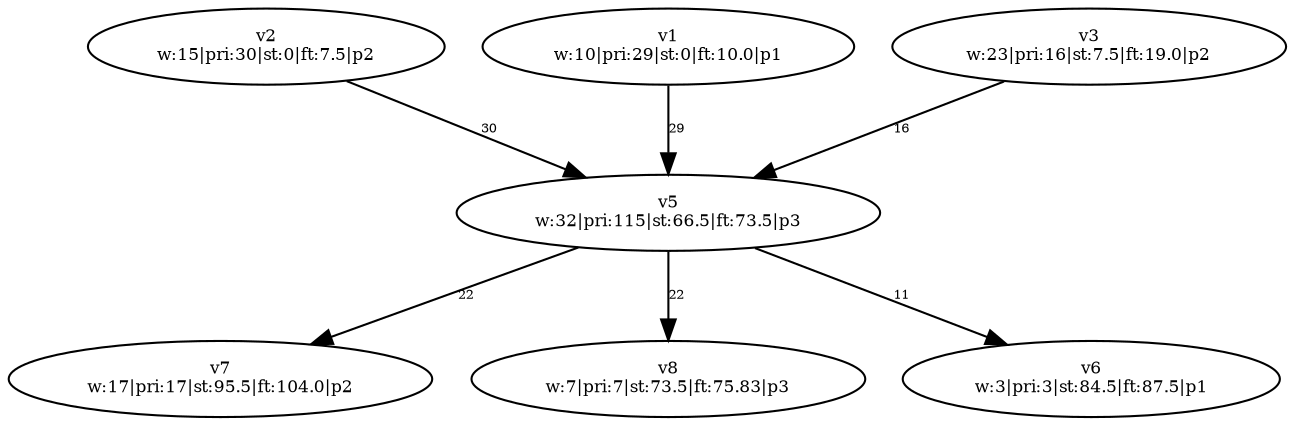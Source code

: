 digraph {
	v2 [label="v2
w:15|pri:30|st:0|ft:7.5|p2" fontsize=8.0]
	v1 [label="v1
w:10|pri:29|st:0|ft:10.0|p1" fontsize=8.0]
	v3 [label="v3
w:23|pri:16|st:7.5|ft:19.0|p2" fontsize=8.0]
	v5 [label="v5
w:32|pri:115|st:66.5|ft:73.5|p3" fontsize=8.0]
	v7 [label="v7
w:17|pri:17|st:95.5|ft:104.0|p2" fontsize=8.0]
	v8 [label="v8
w:7|pri:7|st:73.5|ft:75.83|p3" fontsize=8.0]
	v6 [label="v6
w:3|pri:3|st:84.5|ft:87.5|p1" fontsize=8.0]
	v5 -> v6 [label=11 constraint=true fontsize=6.0]
	v5 -> v7 [label=22 constraint=true fontsize=6.0]
	v5 -> v8 [label=22 constraint=true fontsize=6.0]
	v1 -> v5 [label=29 constraint=true fontsize=6.0]
	v2 -> v5 [label=30 constraint=true fontsize=6.0]
	v3 -> v5 [label=16 constraint=true fontsize=6.0]
}
